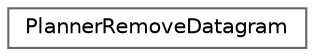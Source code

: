 digraph "Иерархия классов. Графический вид."
{
 // INTERACTIVE_SVG=YES
 // LATEX_PDF_SIZE
  bgcolor="transparent";
  edge [fontname=Helvetica,fontsize=10,labelfontname=Helvetica,labelfontsize=10];
  node [fontname=Helvetica,fontsize=10,shape=box,height=0.2,width=0.4];
  rankdir="LR";
  Node0 [id="Node000000",label="PlannerRemoveDatagram",height=0.2,width=0.4,color="grey40", fillcolor="white", style="filled",URL="$d8/d07/group__sdk__protocol.html#de/df6/struct_quasar_s_d_k_1_1_datagrams_1_1_planner_remove_datagram",tooltip="Структура удаления точки из полётного задания."];
}
